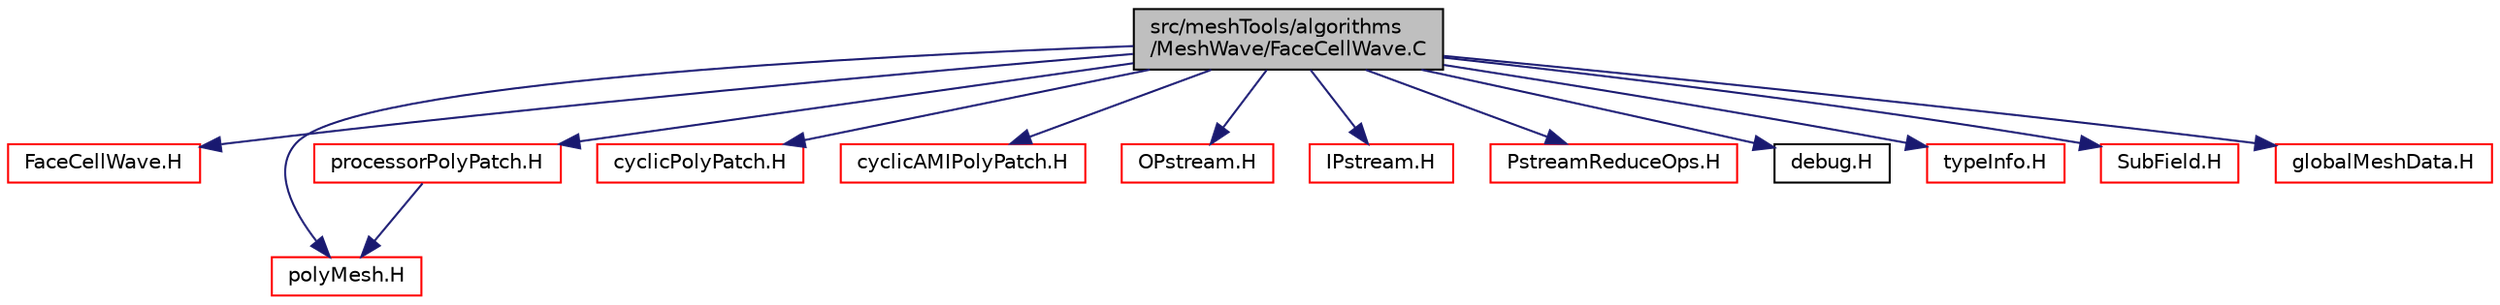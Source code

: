 digraph "src/meshTools/algorithms/MeshWave/FaceCellWave.C"
{
  bgcolor="transparent";
  edge [fontname="Helvetica",fontsize="10",labelfontname="Helvetica",labelfontsize="10"];
  node [fontname="Helvetica",fontsize="10",shape=record];
  Node1 [label="src/meshTools/algorithms\l/MeshWave/FaceCellWave.C",height=0.2,width=0.4,color="black", fillcolor="grey75", style="filled", fontcolor="black"];
  Node1 -> Node2 [color="midnightblue",fontsize="10",style="solid",fontname="Helvetica"];
  Node2 [label="FaceCellWave.H",height=0.2,width=0.4,color="red",URL="$a07315.html"];
  Node1 -> Node3 [color="midnightblue",fontsize="10",style="solid",fontname="Helvetica"];
  Node3 [label="polyMesh.H",height=0.2,width=0.4,color="red",URL="$a08827.html"];
  Node1 -> Node4 [color="midnightblue",fontsize="10",style="solid",fontname="Helvetica"];
  Node4 [label="processorPolyPatch.H",height=0.2,width=0.4,color="red",URL="$a08856.html"];
  Node4 -> Node3 [color="midnightblue",fontsize="10",style="solid",fontname="Helvetica"];
  Node1 -> Node5 [color="midnightblue",fontsize="10",style="solid",fontname="Helvetica"];
  Node5 [label="cyclicPolyPatch.H",height=0.2,width=0.4,color="red",URL="$a08846.html"];
  Node1 -> Node6 [color="midnightblue",fontsize="10",style="solid",fontname="Helvetica"];
  Node6 [label="cyclicAMIPolyPatch.H",height=0.2,width=0.4,color="red",URL="$a07395.html"];
  Node1 -> Node7 [color="midnightblue",fontsize="10",style="solid",fontname="Helvetica"];
  Node7 [label="OPstream.H",height=0.2,width=0.4,color="red",URL="$a07978.html"];
  Node1 -> Node8 [color="midnightblue",fontsize="10",style="solid",fontname="Helvetica"];
  Node8 [label="IPstream.H",height=0.2,width=0.4,color="red",URL="$a07976.html"];
  Node1 -> Node9 [color="midnightblue",fontsize="10",style="solid",fontname="Helvetica"];
  Node9 [label="PstreamReduceOps.H",height=0.2,width=0.4,color="red",URL="$a07984.html",tooltip="Inter-processor communication reduction functions. "];
  Node1 -> Node10 [color="midnightblue",fontsize="10",style="solid",fontname="Helvetica"];
  Node10 [label="debug.H",height=0.2,width=0.4,color="black",URL="$a08354.html"];
  Node1 -> Node11 [color="midnightblue",fontsize="10",style="solid",fontname="Helvetica"];
  Node11 [label="typeInfo.H",height=0.2,width=0.4,color="red",URL="$a08047.html"];
  Node1 -> Node12 [color="midnightblue",fontsize="10",style="solid",fontname="Helvetica"];
  Node12 [label="SubField.H",height=0.2,width=0.4,color="red",URL="$a08133.html"];
  Node1 -> Node13 [color="midnightblue",fontsize="10",style="solid",fontname="Helvetica"];
  Node13 [label="globalMeshData.H",height=0.2,width=0.4,color="red",URL="$a08792.html"];
}
